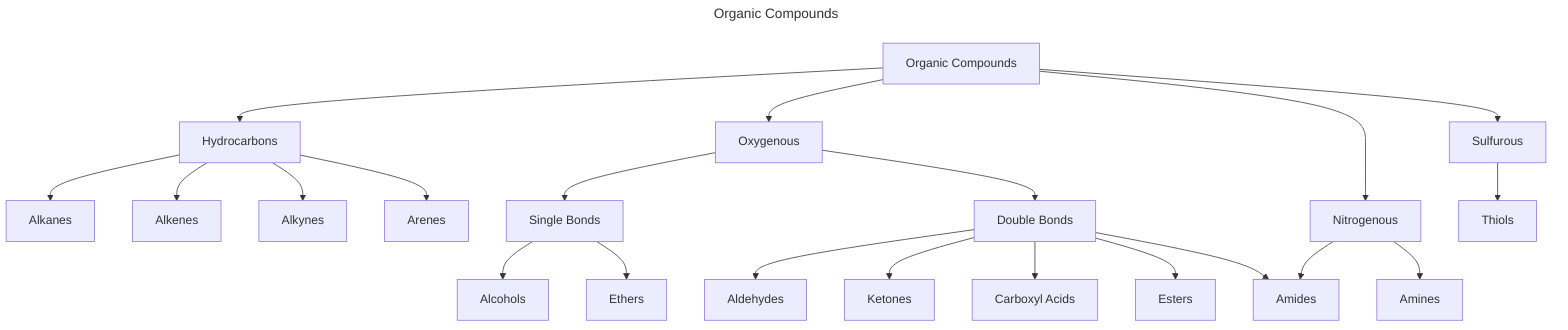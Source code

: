 ---
title: Organic Compounds
---
flowchart TB
    A[Organic Compounds] --> B[Hydrocarbons]
    B --> C["Alkanes"]
    B --> D["Alkenes"]
    B --> E["Alkynes"]
    A --> F["Oxygenous"]
    F --> G["Single Bonds"]
    F --> H["Double Bonds"]
    G --> I["Alcohols"]
    G --> J["Ethers"]
    H --> K["Aldehydes"]
    H --> L["Ketones"]
    H --> M["Carboxyl Acids"]
    H --> N["Esters"]
    A --> O["Nitrogenous"]
    O --> P["Amides"]
    O --> Q["Amines"]
    B --> R[Arenes]
    H --> P
    A --> S["Sulfurous"]
    S --> Thiols